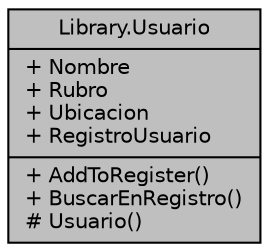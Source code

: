 digraph "Library.Usuario"
{
 // INTERACTIVE_SVG=YES
 // LATEX_PDF_SIZE
  edge [fontname="Helvetica",fontsize="10",labelfontname="Helvetica",labelfontsize="10"];
  node [fontname="Helvetica",fontsize="10",shape=record];
  Node1 [label="{Library.Usuario\n|+ Nombre\l+ Rubro\l+ Ubicacion\l+ RegistroUsuario\l|+ AddToRegister()\l+ BuscarEnRegistro()\l# Usuario()\l}",height=0.2,width=0.4,color="black", fillcolor="grey75", style="filled", fontcolor="black",tooltip="Esta clase representa un usuario de la aplicación. Es una clase abstracta, por lo que no puede ser in..."];
}
